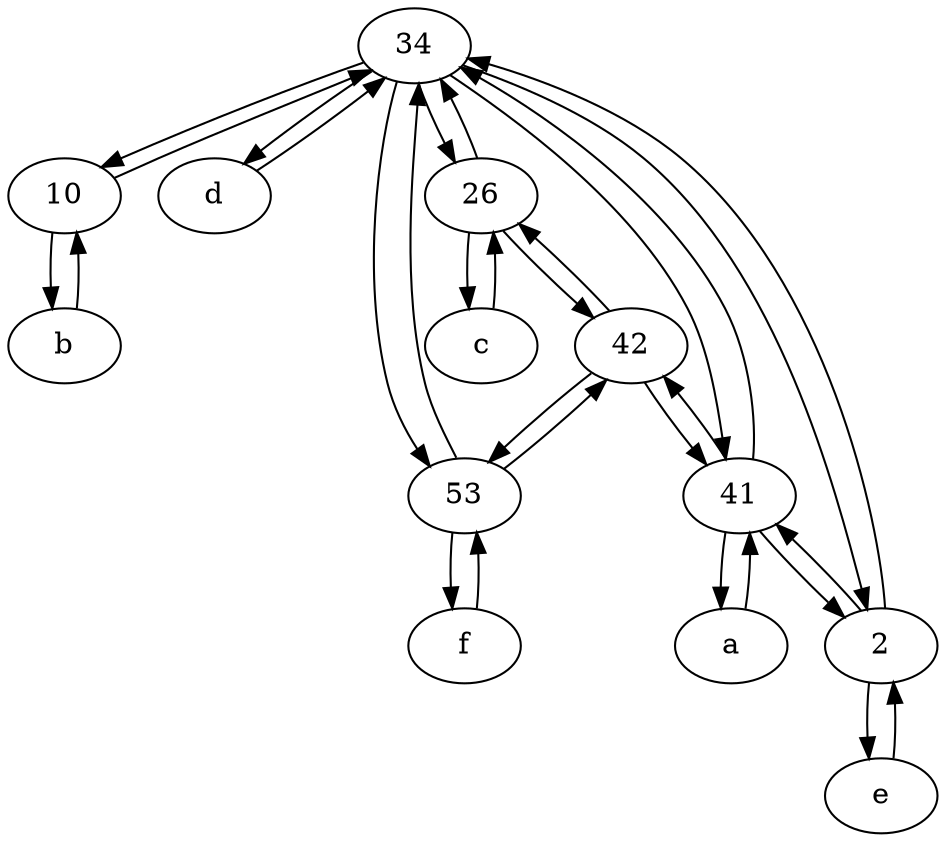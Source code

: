 digraph  {
	34;
	10;
	d [pos="20,30!"];
	a [pos="40,10!"];
	26;
	b [pos="50,20!"];
	41;
	f [pos="15,45!"];
	53;
	2;
	c [pos="20,10!"];
	e [pos="30,50!"];
	42;
	34 -> 10;
	26 -> 34;
	a -> 41;
	2 -> e;
	b -> 10;
	34 -> 2;
	e -> 2;
	41 -> 34;
	34 -> 41;
	f -> 53;
	34 -> 26;
	26 -> c;
	53 -> 42;
	41 -> 2;
	10 -> b;
	d -> 34;
	53 -> 34;
	c -> 26;
	34 -> d;
	42 -> 41;
	41 -> 42;
	42 -> 26;
	53 -> f;
	26 -> 42;
	41 -> a;
	2 -> 34;
	34 -> 53;
	10 -> 34;
	42 -> 53;
	2 -> 41;

	}